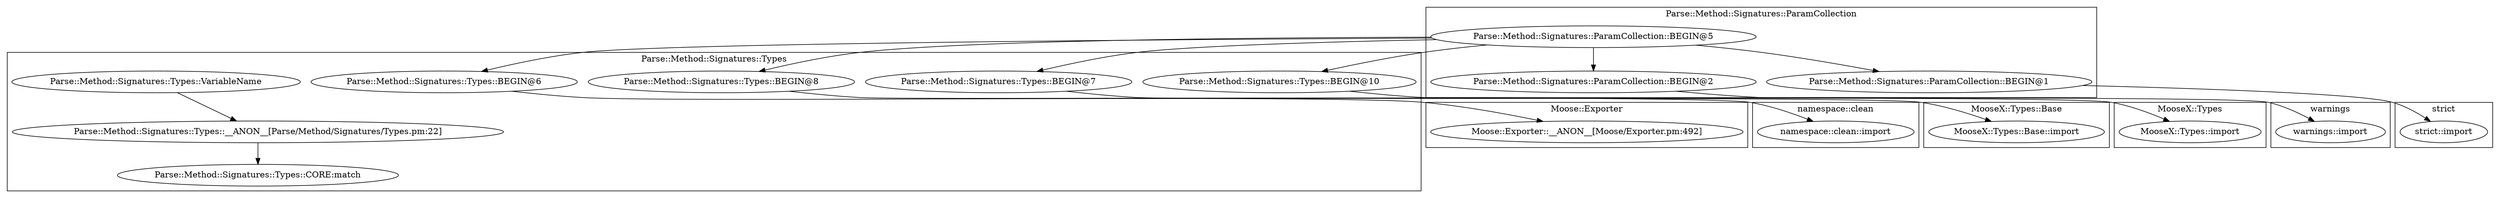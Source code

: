 digraph {
graph [overlap=false]
subgraph cluster_Parse_Method_Signatures_Types {
	label="Parse::Method::Signatures::Types";
	"Parse::Method::Signatures::Types::CORE:match";
	"Parse::Method::Signatures::Types::BEGIN@6";
	"Parse::Method::Signatures::Types::BEGIN@8";
	"Parse::Method::Signatures::Types::BEGIN@7";
	"Parse::Method::Signatures::Types::__ANON__[Parse/Method/Signatures/Types.pm:22]";
	"Parse::Method::Signatures::Types::VariableName";
	"Parse::Method::Signatures::Types::BEGIN@10";
}
subgraph cluster_namespace_clean {
	label="namespace::clean";
	"namespace::clean::import";
}
subgraph cluster_MooseX_Types {
	label="MooseX::Types";
	"MooseX::Types::import";
}
subgraph cluster_warnings {
	label="warnings";
	"warnings::import";
}
subgraph cluster_Parse_Method_Signatures_ParamCollection {
	label="Parse::Method::Signatures::ParamCollection";
	"Parse::Method::Signatures::ParamCollection::BEGIN@2";
	"Parse::Method::Signatures::ParamCollection::BEGIN@5";
	"Parse::Method::Signatures::ParamCollection::BEGIN@1";
}
subgraph cluster_MooseX_Types_Base {
	label="MooseX::Types::Base";
	"MooseX::Types::Base::import";
}
subgraph cluster_Moose_Exporter {
	label="Moose::Exporter";
	"Moose::Exporter::__ANON__[Moose/Exporter.pm:492]";
}
subgraph cluster_strict {
	label="strict";
	"strict::import";
}
"Parse::Method::Signatures::Types::VariableName" -> "Parse::Method::Signatures::Types::__ANON__[Parse/Method/Signatures/Types.pm:22]";
"Parse::Method::Signatures::ParamCollection::BEGIN@5" -> "Parse::Method::Signatures::Types::BEGIN@8";
"Parse::Method::Signatures::ParamCollection::BEGIN@5" -> "Parse::Method::Signatures::ParamCollection::BEGIN@2";
"Parse::Method::Signatures::ParamCollection::BEGIN@5" -> "Parse::Method::Signatures::Types::BEGIN@7";
"Parse::Method::Signatures::Types::BEGIN@8" -> "namespace::clean::import";
"Parse::Method::Signatures::ParamCollection::BEGIN@1" -> "strict::import";
"Parse::Method::Signatures::Types::BEGIN@6" -> "Moose::Exporter::__ANON__[Moose/Exporter.pm:492]";
"Parse::Method::Signatures::Types::BEGIN@7" -> "MooseX::Types::Base::import";
"Parse::Method::Signatures::ParamCollection::BEGIN@5" -> "Parse::Method::Signatures::Types::BEGIN@6";
"Parse::Method::Signatures::ParamCollection::BEGIN@2" -> "warnings::import";
"Parse::Method::Signatures::ParamCollection::BEGIN@5" -> "Parse::Method::Signatures::ParamCollection::BEGIN@1";
"Parse::Method::Signatures::Types::__ANON__[Parse/Method/Signatures/Types.pm:22]" -> "Parse::Method::Signatures::Types::CORE:match";
"Parse::Method::Signatures::Types::BEGIN@10" -> "MooseX::Types::import";
"Parse::Method::Signatures::ParamCollection::BEGIN@5" -> "Parse::Method::Signatures::Types::BEGIN@10";
}
